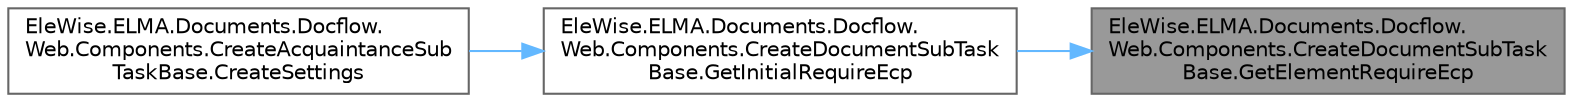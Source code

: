 digraph "EleWise.ELMA.Documents.Docflow.Web.Components.CreateDocumentSubTaskBase.GetElementRequireEcp"
{
 // LATEX_PDF_SIZE
  bgcolor="transparent";
  edge [fontname=Helvetica,fontsize=10,labelfontname=Helvetica,labelfontsize=10];
  node [fontname=Helvetica,fontsize=10,shape=box,height=0.2,width=0.4];
  rankdir="RL";
  Node1 [id="Node000001",label="EleWise.ELMA.Documents.Docflow.\lWeb.Components.CreateDocumentSubTask\lBase.GetElementRequireEcp",height=0.2,width=0.4,color="gray40", fillcolor="grey60", style="filled", fontcolor="black",tooltip="Получить значение опции \"Требовать ЭП\" из элемента диаграммы"];
  Node1 -> Node2 [id="edge1_Node000001_Node000002",dir="back",color="steelblue1",style="solid",tooltip=" "];
  Node2 [id="Node000002",label="EleWise.ELMA.Documents.Docflow.\lWeb.Components.CreateDocumentSubTask\lBase.GetInitialRequireEcp",height=0.2,width=0.4,color="grey40", fillcolor="white", style="filled",URL="$class_ele_wise_1_1_e_l_m_a_1_1_documents_1_1_docflow_1_1_web_1_1_components_1_1_create_document_sub_task_base.html#a726272dee73a4d6b9aaa516d2c6be53e",tooltip="Получить первоначальное значение опции \"Требовать ЭП\"."];
  Node2 -> Node3 [id="edge2_Node000002_Node000003",dir="back",color="steelblue1",style="solid",tooltip=" "];
  Node3 [id="Node000003",label="EleWise.ELMA.Documents.Docflow.\lWeb.Components.CreateAcquaintanceSub\lTaskBase.CreateSettings",height=0.2,width=0.4,color="grey40", fillcolor="white", style="filled",URL="$class_ele_wise_1_1_e_l_m_a_1_1_documents_1_1_docflow_1_1_web_1_1_components_1_1_create_acquaintance_sub_task_base.html#a5319d95db18150dee10d458c02409587",tooltip="Создать настройки для создания подзадачи"];
}
